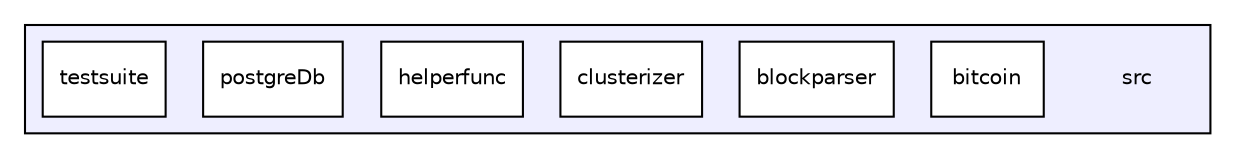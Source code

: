 digraph "/home/tim/Dev/Python/spelunker/src" {
  compound=true
  node [ fontsize="10", fontname="Helvetica"];
  edge [ labelfontsize="10", labelfontname="Helvetica"];
  subgraph clusterdir_68267d1309a1af8e8297ef4c3efbcdba {
    graph [ bgcolor="#eeeeff", pencolor="black", label="" URL="dir_68267d1309a1af8e8297ef4c3efbcdba.html"];
    dir_68267d1309a1af8e8297ef4c3efbcdba [shape=plaintext label="src"];
    dir_7f623a40ed0e717e60c8715ecb69ed91 [shape=box label="bitcoin" color="black" fillcolor="white" style="filled" URL="dir_7f623a40ed0e717e60c8715ecb69ed91.html"];
    dir_032967285ed408ede243f4e7209426b5 [shape=box label="blockparser" color="black" fillcolor="white" style="filled" URL="dir_032967285ed408ede243f4e7209426b5.html"];
    dir_ec13a877a3c163706f93bc56ff2b1e27 [shape=box label="clusterizer" color="black" fillcolor="white" style="filled" URL="dir_ec13a877a3c163706f93bc56ff2b1e27.html"];
    dir_4ede2eb2b72885c23f1d0e28417132de [shape=box label="helperfunc" color="black" fillcolor="white" style="filled" URL="dir_4ede2eb2b72885c23f1d0e28417132de.html"];
    dir_418abdc1c83acd3e69c3e32c8743b742 [shape=box label="postgreDb" color="black" fillcolor="white" style="filled" URL="dir_418abdc1c83acd3e69c3e32c8743b742.html"];
    dir_8826f4a524d087ccfcee3a834307dc0e [shape=box label="testsuite" color="black" fillcolor="white" style="filled" URL="dir_8826f4a524d087ccfcee3a834307dc0e.html"];
  }
}
